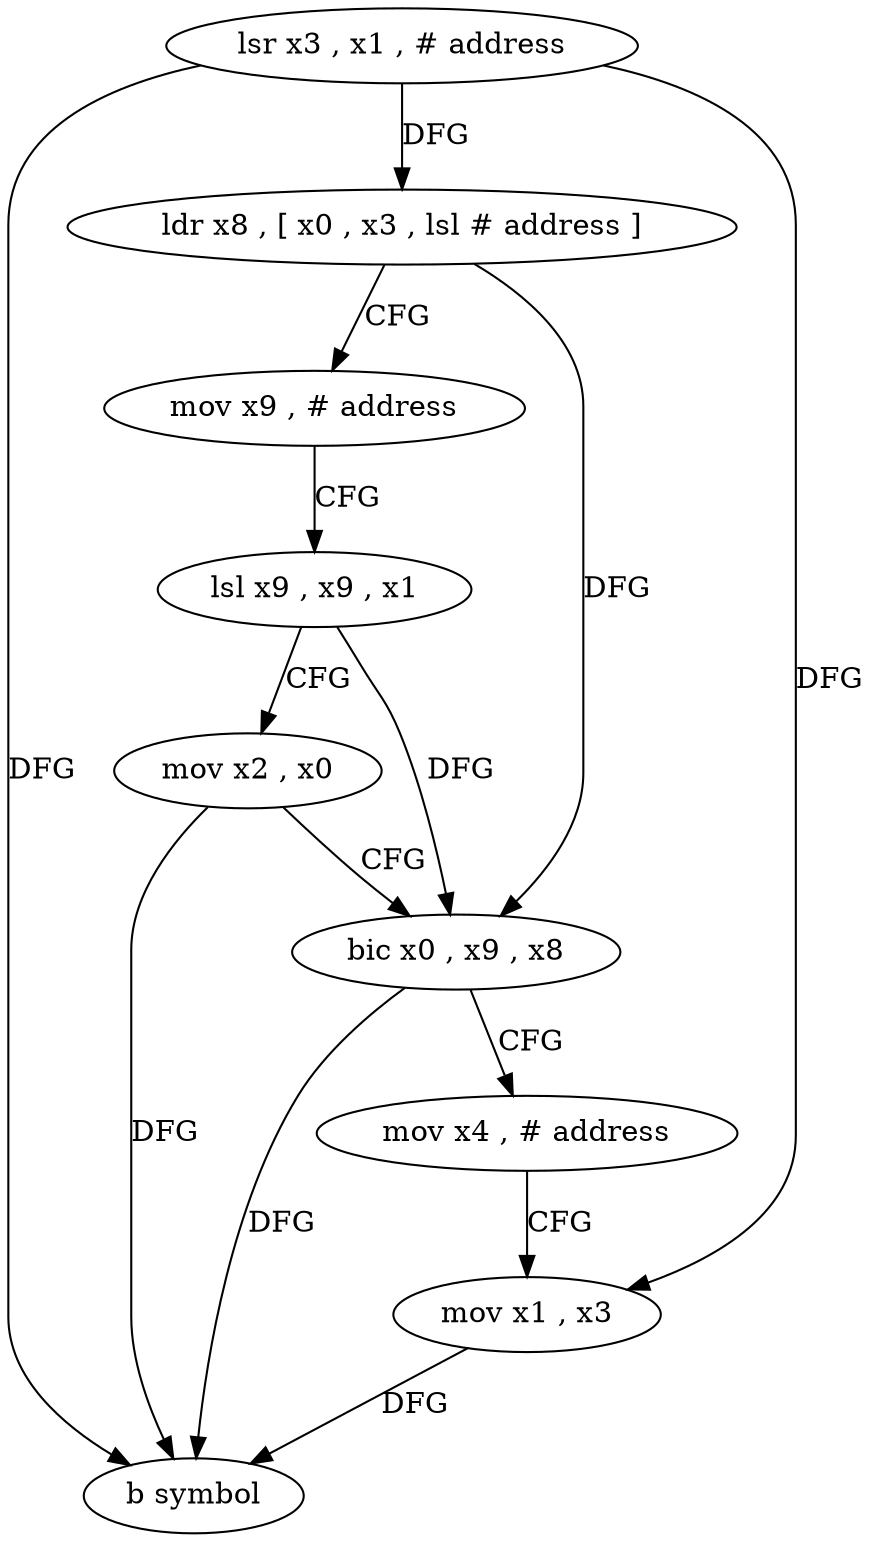 digraph "func" {
"4219420" [label = "lsr x3 , x1 , # address" ]
"4219424" [label = "ldr x8 , [ x0 , x3 , lsl # address ]" ]
"4219428" [label = "mov x9 , # address" ]
"4219432" [label = "lsl x9 , x9 , x1" ]
"4219436" [label = "mov x2 , x0" ]
"4219440" [label = "bic x0 , x9 , x8" ]
"4219444" [label = "mov x4 , # address" ]
"4219448" [label = "mov x1 , x3" ]
"4219452" [label = "b symbol" ]
"4219420" -> "4219424" [ label = "DFG" ]
"4219420" -> "4219448" [ label = "DFG" ]
"4219420" -> "4219452" [ label = "DFG" ]
"4219424" -> "4219428" [ label = "CFG" ]
"4219424" -> "4219440" [ label = "DFG" ]
"4219428" -> "4219432" [ label = "CFG" ]
"4219432" -> "4219436" [ label = "CFG" ]
"4219432" -> "4219440" [ label = "DFG" ]
"4219436" -> "4219440" [ label = "CFG" ]
"4219436" -> "4219452" [ label = "DFG" ]
"4219440" -> "4219444" [ label = "CFG" ]
"4219440" -> "4219452" [ label = "DFG" ]
"4219444" -> "4219448" [ label = "CFG" ]
"4219448" -> "4219452" [ label = "DFG" ]
}
